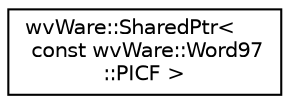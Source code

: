 digraph "类继承关系图"
{
  edge [fontname="Helvetica",fontsize="10",labelfontname="Helvetica",labelfontsize="10"];
  node [fontname="Helvetica",fontsize="10",shape=record];
  rankdir="LR";
  Node0 [label="wvWare::SharedPtr\<\l const wvWare::Word97\l::PICF \>",height=0.2,width=0.4,color="black", fillcolor="white", style="filled",URL="$structwv_ware_1_1_shared_ptr.html"];
}
